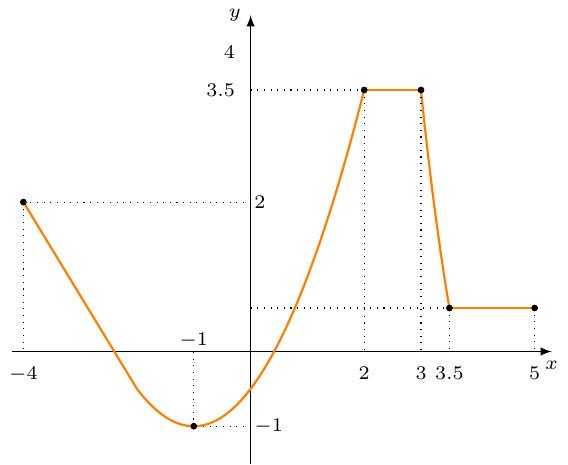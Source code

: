 \documentclass[crop]{standalone}
\usepackage[dvipsnames]{xcolor}
\usepackage{tikz}
\usepackage{pgfplots}
\pgfplotsset{compat=1.18}
\usetikzlibrary{shapes.geometric,positioning}
\begin{document}
  \begin{tikzpicture}[font=\scriptsize]
    \begin{axis}[%
      axis x line=center,axis y line=center,
      % unit vector ratio={1 1},
      xlabel={$x$},ylabel={$y$},
      xlabel style={below},ylabel style={left},
      xmin=-4.2,xmax=5.3,
      xtick={-4,2,3,3.5,5},
      xtick style={draw=none},
      extra x ticks={-1},
      extra x tick style={xticklabel style={above}},
      ymin=-1.5,ymax=4.5,
      ytick={f3(2),4},
      ytick style={draw=none},
      extra y ticks={f2(-1),2},
      extra y tick style={yticklabel style={right}},
      axis line style={-latex},
      declare function={
        f1(\x) = -1.25*\x - 3;
        f2(\x) = 0.5*(\x+1)^2-1;
        f3(\x) = 3.5;
        f4(\x) = exp(-(\x-5)) - 3.9;
        f5(\x) = 0.582;
      }
    ]%
      \addplot[mark=none,domain=-4:-2,color=orange,thick,samples=1000]{f1(x)};
      \addplot[mark=none,domain=-2:2,color=orange,thick,samples=1000]{f2(x)};
      \addplot[mark=none,domain=2:3,color=orange,thick,samples=1000]{f3(x)};
      \addplot[mark=none,domain=3:3.5,color=orange,thick,samples=1000]{f4(x)};
      \addplot[mark=none,domain=3.5:5,color=orange,thick,samples=1000]{f5(x)};

      \draw[fill=black] (-4,{f1(-4)}) circle (1pt);
      % \draw[fill=black] (-2,{f2(-2)}) circle (1pt);
      \draw[fill=black] (-1,{f2(-1)}) circle (1pt);
      \draw[fill=black] (2,{f3(2)}) circle (1pt);
      \draw[fill=black] (3,{f3(3)}) circle (1pt);
      \draw[fill=black] (3.5,{f4(3.5)}) circle (1pt);
      \draw[fill=black] (5,{f5(5)}) circle (1pt);

      \draw[dotted] (-4,{f1(-4)}) -- (-4,0);
      % \draw[dotted] (-2,{f2(-2)}) -- (-2,0);
      \draw[dotted] (-1,{f2(-1)}) -- (-1,0);
      \draw[dotted] (2,{f3(2)}) -- (2,0);
      \draw[dotted] (3,{f3(3)}) -- (3,0);
      \draw[dotted] (3.5,{f4(3.5)}) -- (3.5,0);
      \draw[dotted] (5,{f5(5)}) -- (5,0);

      \draw[dotted] (0,{f1(-4)}) -- (-4,{f1(-4)});
      \draw[dotted] (0,{f2(-1)}) -- (-1,{f2(-1)});
      % \draw[dotted] (0,{f2(-2)}) -- (-2,{f2(-2)});
      \draw[dotted] (0,{f3(2)}) -- (2,{f3(2)});
      \draw[dotted] (0,{f4(3.5)}) -- (3.5,{f4(3.5)});

      % \draw[dotted] (\x,{f(\x)}) -- (\x,0);
      % \draw[dotted] (\x/b,{g(\x/b)}) -- (\x/b,0);
      % \draw[dotted] (0,{g(\x/b)}) -- (\x/b,{g(\x/b)});

      % \draw[dotted] (-\x,{f(-\x)}) -- (-\x,0);
      % \draw[dotted] (-\x/b,{g(-\x/b)}) -- (-\x/b,0);
      % \draw[dotted] (0,{g(-\x/b)}) -- (-\x/b,{g(-\x/b)});

      % \draw[densely dotted,-stealth] (3*pi/2,{g(3*pi/2)}) -- +(0.95em,0.5em);
      % \node[color=red,xshift=2.2em,yshift=0.6em] at (3*pi/2,{g(3*pi/2)})  {$\mbox{sen}\,{\frac{1}{2}x}$};

      % \draw[densely dotted,-stealth] (-3*pi/2,{f(-3*pi/2)}) -- +(-0.95em,0.4em);
      % \node[color=orange,xshift=-1.9em,yshift=0.5em] at (-3*pi/2,{f(-3*pi/2)})  {$\mbox{sen}\,{x}$};

      % \addplot[mark=none,domain=-2*pi:2*pi,color=orange,thick,samples=1000]{f(x)};
      % \addplot[mark=none,dashed,domain=-2*pi-1:2*pi+1,color=orange,thick,samples=1000]{f(x)};
      % \addplot[mark=none,domain=-2*pi:2*pi,color=red,thick,samples=1000]{g(x)};
      % \addplot[mark=none,dashed,domain=-2*pi-1:2*pi+1,color=red,thick,samples=1000]{g(x)};

      % \draw[fill=black] (\x,{f(\x)}) circle (1pt);
      % \draw[fill=black] (\x/b,{g(\x/b)}) circle (1pt);

      % \draw[fill=black] (-\x,{f(-\x)}) circle (1pt);
      % \draw[fill=black] (-\x/b,{g(-\x/b)}) circle (1pt);
    \end{axis}
  \end{tikzpicture}%
\end{document}